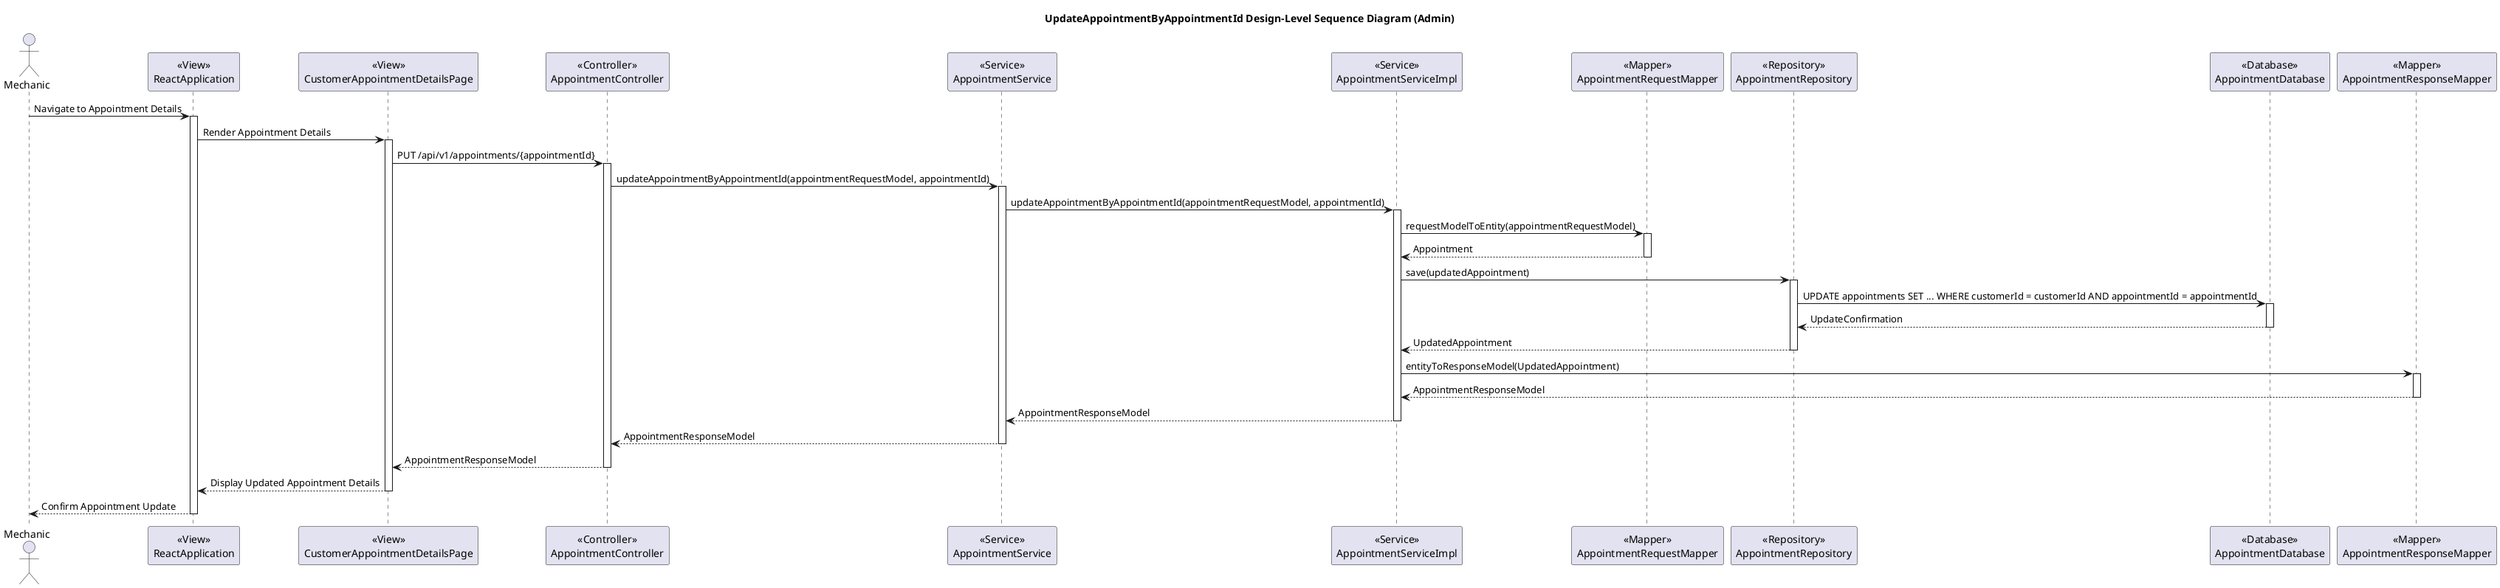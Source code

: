 @startuml
title UpdateAppointmentByAppointmentId Design-Level Sequence Diagram (Admin)

actor Mechanic

participant ReactApplication as "<<View>>\nReactApplication"
participant CustomerAppointmentDetailsPage as "<<View>>\nCustomerAppointmentDetailsPage"
participant AppointmentController as "<<Controller>>\nAppointmentController"
participant AppointmentService as "<<Service>>\nAppointmentService"
participant AppointmentServiceImpl as "<<Service>>\nAppointmentServiceImpl"
participant AppointmentRequestMapper as "<<Mapper>>\nAppointmentRequestMapper"
participant AppointmentRepository as "<<Repository>>\nAppointmentRepository"
participant AppointmentDatabase as "<<Database>>\nAppointmentDatabase"
participant AppointmentResponseMapper as "<<Mapper>>\nAppointmentResponseMapper"

Mechanic -> ReactApplication: Navigate to Appointment Details
activate ReactApplication

ReactApplication -> CustomerAppointmentDetailsPage: Render Appointment Details
activate CustomerAppointmentDetailsPage

CustomerAppointmentDetailsPage -> AppointmentController: PUT /api/v1/appointments/{appointmentId}
activate AppointmentController

AppointmentController -> AppointmentService: updateAppointmentByAppointmentId(appointmentRequestModel, appointmentId)
activate AppointmentService

AppointmentService -> AppointmentServiceImpl: updateAppointmentByAppointmentId(appointmentRequestModel, appointmentId)
activate AppointmentServiceImpl

AppointmentServiceImpl -> AppointmentRequestMapper: requestModelToEntity(appointmentRequestModel)
activate AppointmentRequestMapper

AppointmentRequestMapper --> AppointmentServiceImpl: Appointment
deactivate AppointmentRequestMapper

AppointmentServiceImpl -> AppointmentRepository: save(updatedAppointment)
activate AppointmentRepository

AppointmentRepository -> AppointmentDatabase: UPDATE appointments SET ... WHERE customerId = customerId AND appointmentId = appointmentId
activate AppointmentDatabase

AppointmentDatabase --> AppointmentRepository: UpdateConfirmation
deactivate AppointmentDatabase

AppointmentRepository --> AppointmentServiceImpl: UpdatedAppointment
deactivate AppointmentRepository

AppointmentServiceImpl -> AppointmentResponseMapper: entityToResponseModel(UpdatedAppointment)
activate AppointmentResponseMapper

AppointmentResponseMapper --> AppointmentServiceImpl: AppointmentResponseModel
deactivate AppointmentResponseMapper

AppointmentServiceImpl --> AppointmentService: AppointmentResponseModel
deactivate AppointmentServiceImpl

AppointmentService --> AppointmentController: AppointmentResponseModel
deactivate AppointmentService

AppointmentController --> CustomerAppointmentDetailsPage: AppointmentResponseModel
deactivate AppointmentController

CustomerAppointmentDetailsPage --> ReactApplication: Display Updated Appointment Details
deactivate CustomerAppointmentDetailsPage

ReactApplication --> Mechanic: Confirm Appointment Update
deactivate ReactApplication

@enduml
